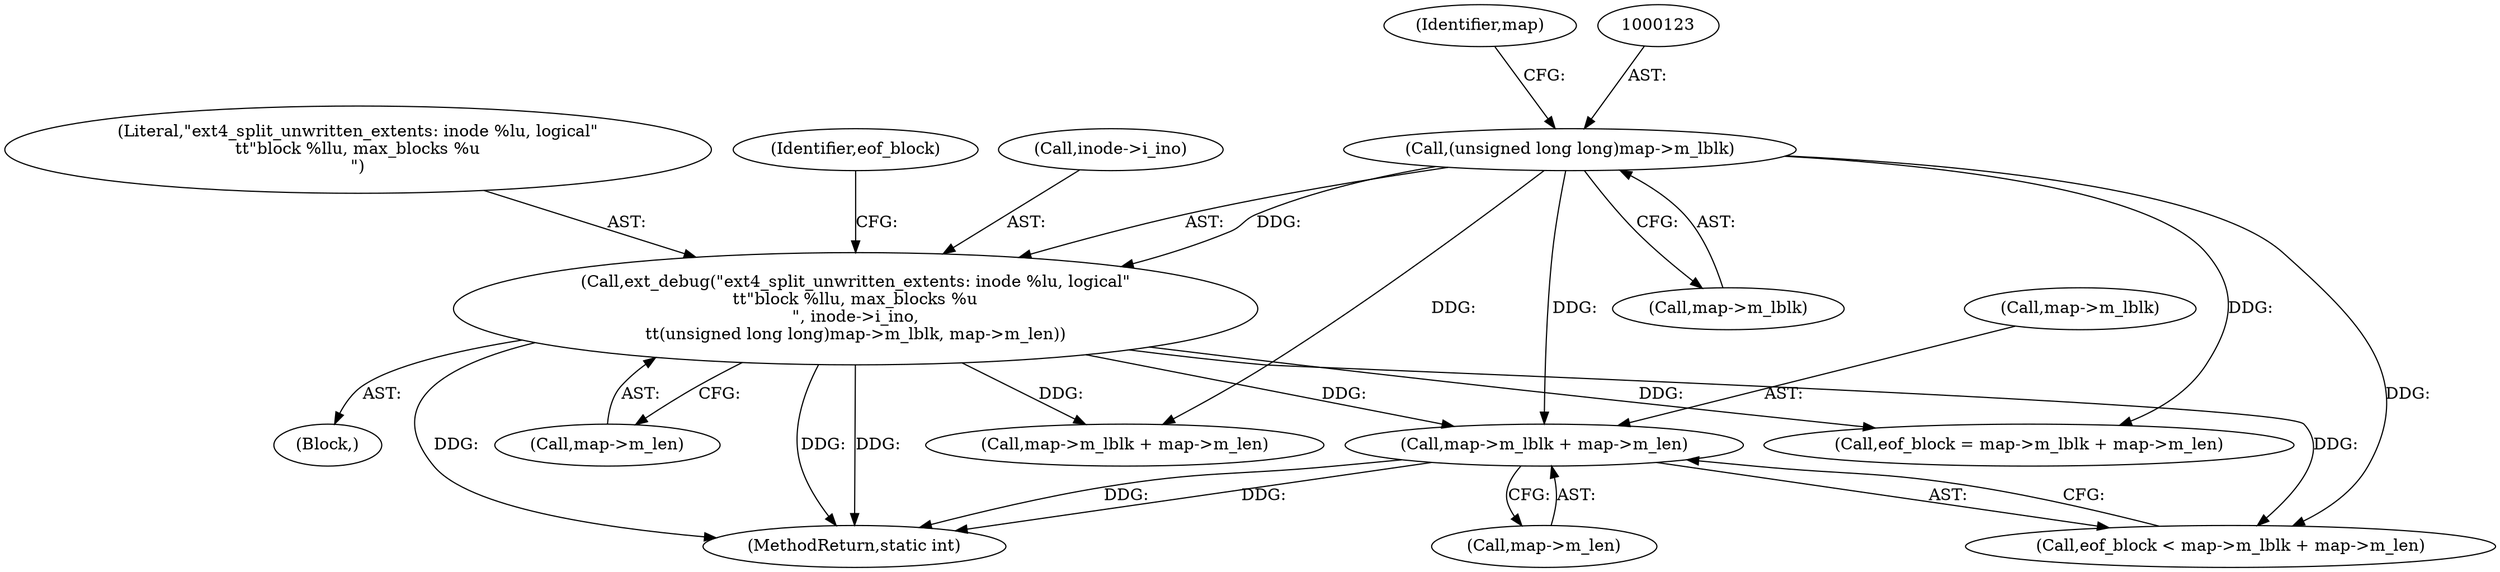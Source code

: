 digraph "0_linux_dee1f973ca341c266229faa5a1a5bb268bed3531_3@pointer" {
"1000152" [label="(Call,map->m_lblk + map->m_len)"];
"1000122" [label="(Call,(unsigned long long)map->m_lblk)"];
"1000117" [label="(Call,ext_debug(\"ext4_split_unwritten_extents: inode %lu, logical\"\n\t\t\"block %llu, max_blocks %u\n\", inode->i_ino,\n\t\t(unsigned long long)map->m_lblk, map->m_len))"];
"1000152" [label="(Call,map->m_lblk + map->m_len)"];
"1000220" [label="(MethodReturn,static int)"];
"1000117" [label="(Call,ext_debug(\"ext4_split_unwritten_extents: inode %lu, logical\"\n\t\t\"block %llu, max_blocks %u\n\", inode->i_ino,\n\t\t(unsigned long long)map->m_lblk, map->m_len))"];
"1000159" [label="(Call,eof_block = map->m_lblk + map->m_len)"];
"1000127" [label="(Call,map->m_len)"];
"1000118" [label="(Literal,\"ext4_split_unwritten_extents: inode %lu, logical\"\n\t\t\"block %llu, max_blocks %u\n\")"];
"1000150" [label="(Call,eof_block < map->m_lblk + map->m_len)"];
"1000131" [label="(Identifier,eof_block)"];
"1000107" [label="(Block,)"];
"1000161" [label="(Call,map->m_lblk + map->m_len)"];
"1000119" [label="(Call,inode->i_ino)"];
"1000156" [label="(Call,map->m_len)"];
"1000124" [label="(Call,map->m_lblk)"];
"1000128" [label="(Identifier,map)"];
"1000153" [label="(Call,map->m_lblk)"];
"1000122" [label="(Call,(unsigned long long)map->m_lblk)"];
"1000152" -> "1000150"  [label="AST: "];
"1000152" -> "1000156"  [label="CFG: "];
"1000153" -> "1000152"  [label="AST: "];
"1000156" -> "1000152"  [label="AST: "];
"1000150" -> "1000152"  [label="CFG: "];
"1000152" -> "1000220"  [label="DDG: "];
"1000152" -> "1000220"  [label="DDG: "];
"1000122" -> "1000152"  [label="DDG: "];
"1000117" -> "1000152"  [label="DDG: "];
"1000122" -> "1000117"  [label="AST: "];
"1000122" -> "1000124"  [label="CFG: "];
"1000123" -> "1000122"  [label="AST: "];
"1000124" -> "1000122"  [label="AST: "];
"1000128" -> "1000122"  [label="CFG: "];
"1000122" -> "1000117"  [label="DDG: "];
"1000122" -> "1000150"  [label="DDG: "];
"1000122" -> "1000159"  [label="DDG: "];
"1000122" -> "1000161"  [label="DDG: "];
"1000117" -> "1000107"  [label="AST: "];
"1000117" -> "1000127"  [label="CFG: "];
"1000118" -> "1000117"  [label="AST: "];
"1000119" -> "1000117"  [label="AST: "];
"1000127" -> "1000117"  [label="AST: "];
"1000131" -> "1000117"  [label="CFG: "];
"1000117" -> "1000220"  [label="DDG: "];
"1000117" -> "1000220"  [label="DDG: "];
"1000117" -> "1000220"  [label="DDG: "];
"1000117" -> "1000150"  [label="DDG: "];
"1000117" -> "1000159"  [label="DDG: "];
"1000117" -> "1000161"  [label="DDG: "];
}
